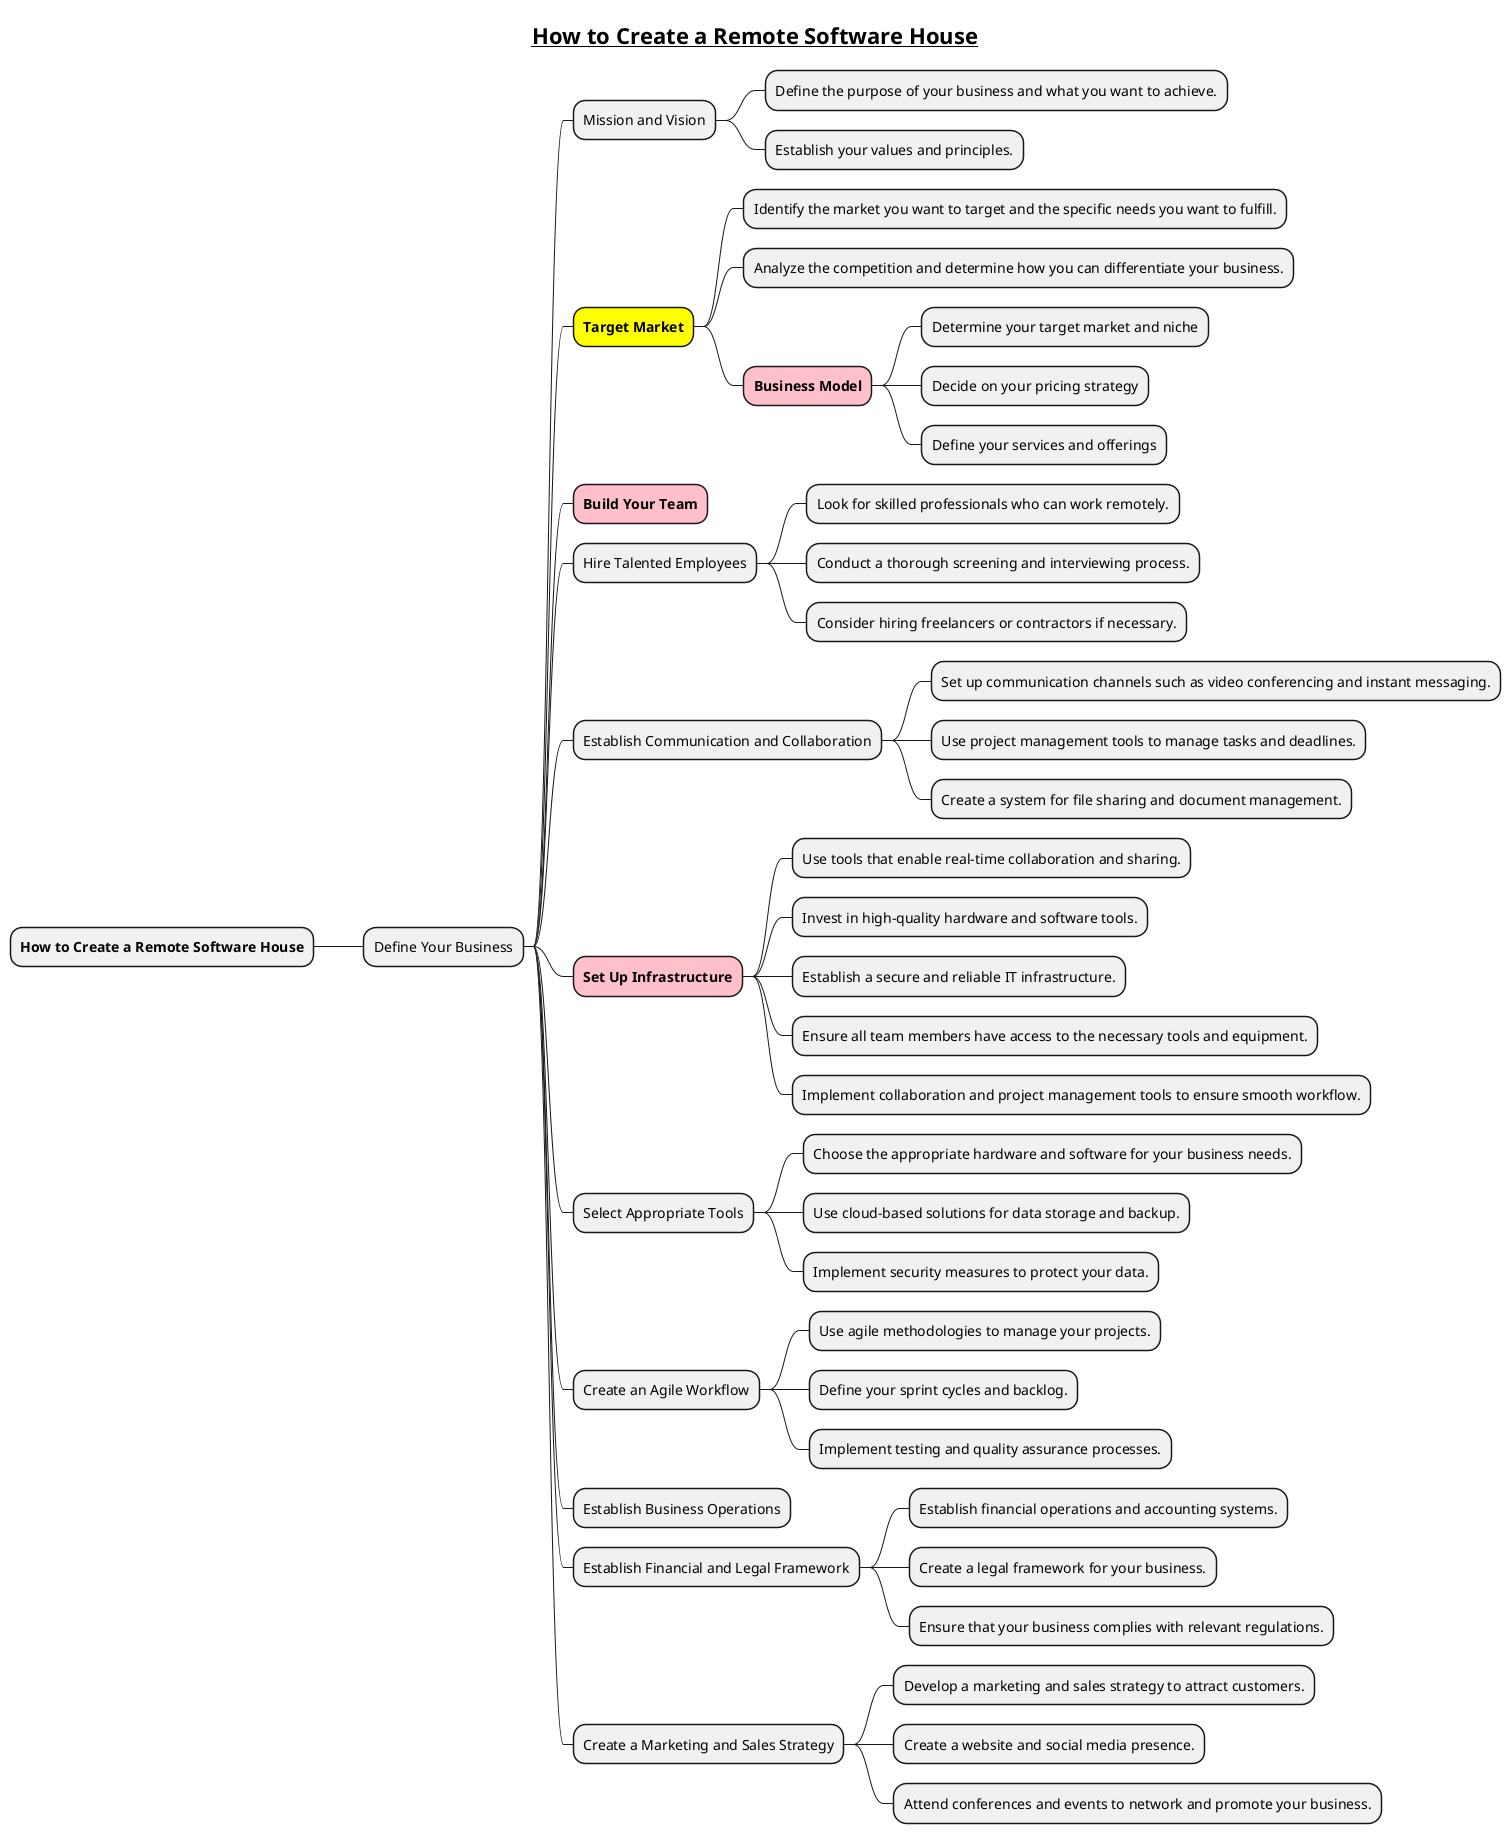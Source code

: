 @startmindmap
title =__How to Create a Remote Software House__

* **How to Create a Remote Software House**
** Define Your Business
*** Mission and Vision
**** Define the purpose of your business and what you want to achieve.
**** Establish your values and principles.

***[#yellow] **Target Market**
**** Identify the market you want to target and the specific needs you want to fulfill.
**** Analyze the competition and determine how you can differentiate your business.
****[#pink] **Business Model**
***** Determine your target market and niche
***** Decide on your pricing strategy
***** Define your services and offerings

***[#pink] **Build Your Team**
*** Hire Talented Employees
**** Look for skilled professionals who can work remotely.
**** Conduct a thorough screening and interviewing process.
**** Consider hiring freelancers or contractors if necessary.
*** Establish Communication and Collaboration
**** Set up communication channels such as video conferencing and instant messaging.
**** Use project management tools to manage tasks and deadlines.
**** Create a system for file sharing and document management.
***[#pink] **Set Up Infrastructure**
**** Use tools that enable real-time collaboration and sharing.
**** Invest in high-quality hardware and software tools.
**** Establish a secure and reliable IT infrastructure.
**** Ensure all team members have access to the necessary tools and equipment.
**** Implement collaboration and project management tools to ensure smooth workflow.

*** Select Appropriate Tools
**** Choose the appropriate hardware and software for your business needs.
**** Use cloud-based solutions for data storage and backup.
**** Implement security measures to protect your data.
*** Create an Agile Workflow
**** Use agile methodologies to manage your projects.
**** Define your sprint cycles and backlog.
**** Implement testing and quality assurance processes.
*** Establish Business Operations
*** Establish Financial and Legal Framework
**** Establish financial operations and accounting systems.
**** Create a legal framework for your business.
**** Ensure that your business complies with relevant regulations.
*** Create a Marketing and Sales Strategy
**** Develop a marketing and sales strategy to attract customers.
**** Create a website and social media presence.
**** Attend conferences and events to network and promote your business.
@endmindmap
